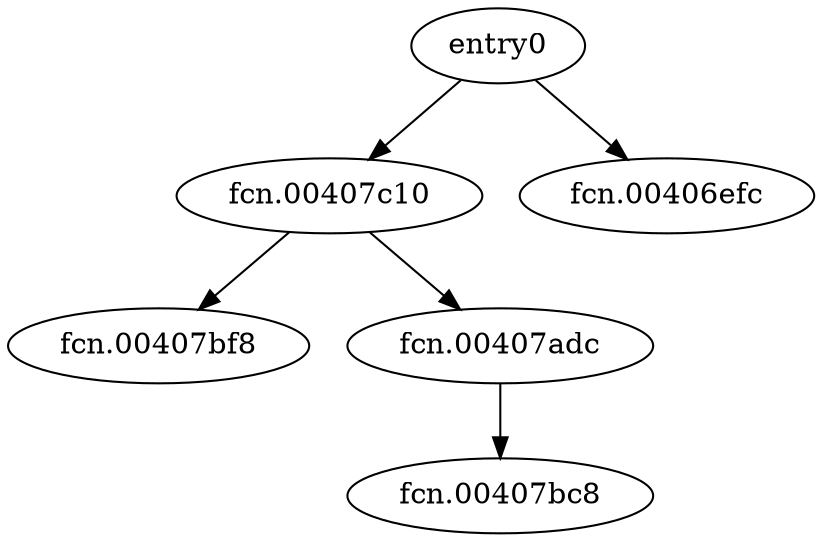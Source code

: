 digraph code {
  "0x00406e58" [label="entry0"];
  "0x00406e58" -> "0x00407c10";
  "0x00407c10" [label="fcn.00407c10"];
  "0x00406e58" -> "0x00406efc";
  "0x00406efc" [label="fcn.00406efc"];
  "0x00407c10" [label="fcn.00407c10"];
  "0x00407c10" -> "0x00407bf8";
  "0x00407bf8" [label="fcn.00407bf8"];
  "0x00407c10" -> "0x00407adc";
  "0x00407adc" [label="fcn.00407adc"];
  "0x00407adc" [label="fcn.00407adc"];
  "0x00407adc" -> "0x00407bc8";
  "0x00407bc8" [label="fcn.00407bc8"];
}